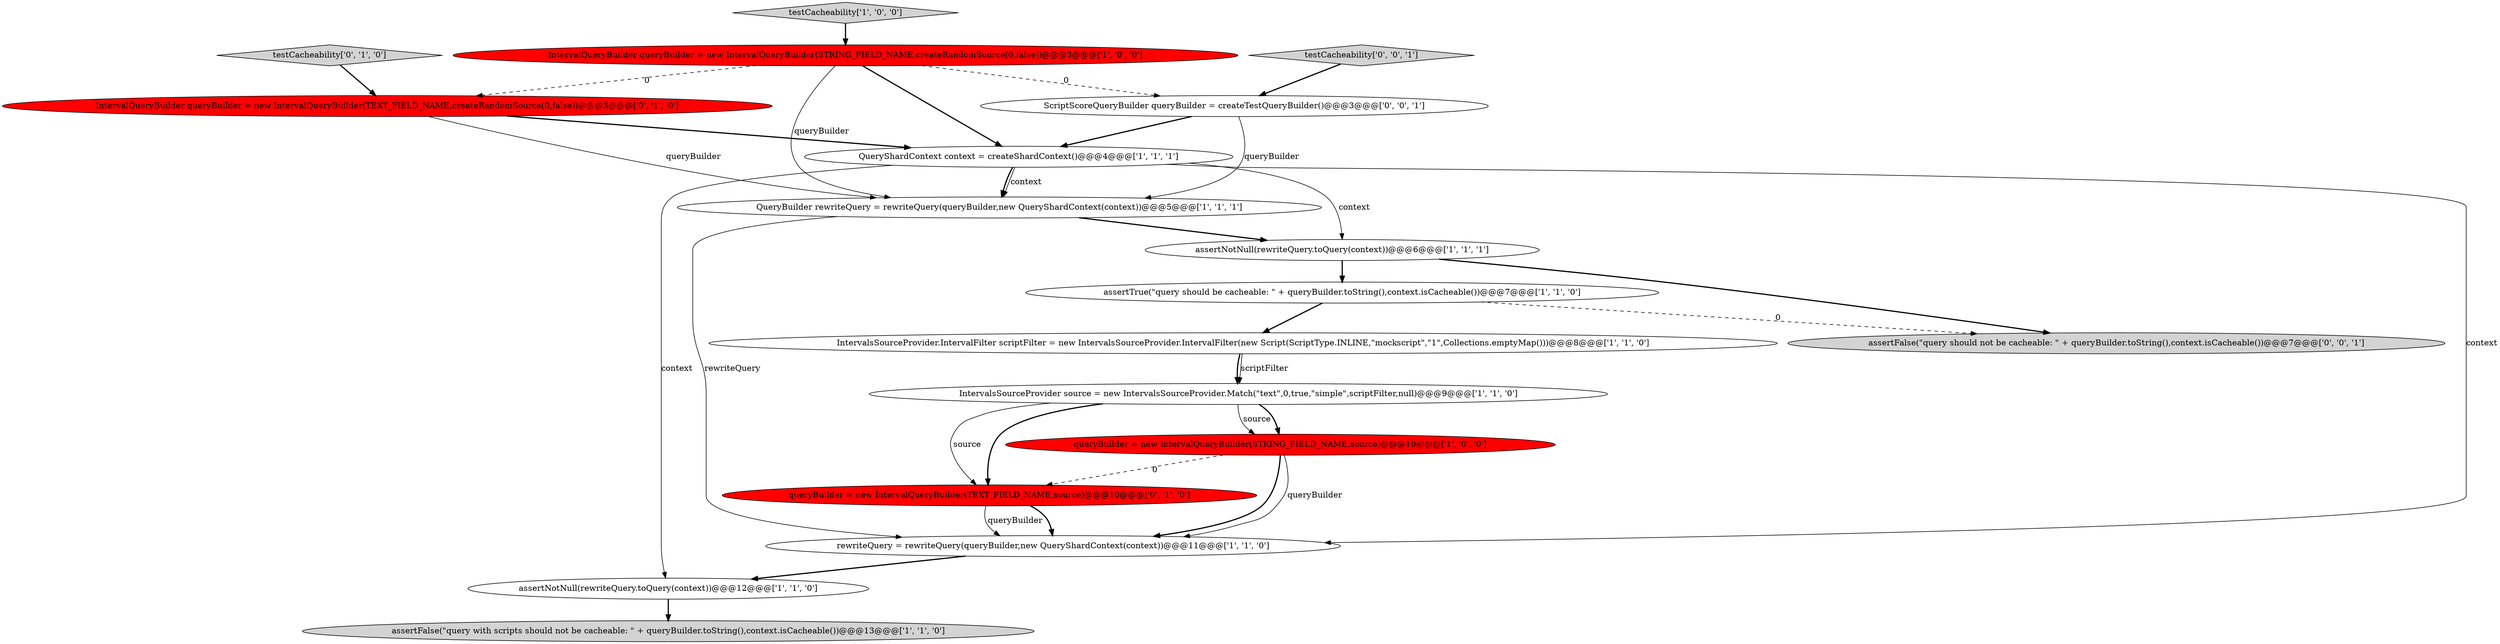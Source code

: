 digraph {
12 [style = filled, label = "queryBuilder = new IntervalQueryBuilder(TEXT_FIELD_NAME,source)@@@10@@@['0', '1', '0']", fillcolor = red, shape = ellipse image = "AAA1AAABBB2BBB"];
11 [style = filled, label = "assertTrue(\"query should be cacheable: \" + queryBuilder.toString(),context.isCacheable())@@@7@@@['1', '1', '0']", fillcolor = white, shape = ellipse image = "AAA0AAABBB1BBB"];
14 [style = filled, label = "IntervalQueryBuilder queryBuilder = new IntervalQueryBuilder(TEXT_FIELD_NAME,createRandomSource(0,false))@@@3@@@['0', '1', '0']", fillcolor = red, shape = ellipse image = "AAA1AAABBB2BBB"];
4 [style = filled, label = "assertNotNull(rewriteQuery.toQuery(context))@@@6@@@['1', '1', '1']", fillcolor = white, shape = ellipse image = "AAA0AAABBB1BBB"];
15 [style = filled, label = "testCacheability['0', '0', '1']", fillcolor = lightgray, shape = diamond image = "AAA0AAABBB3BBB"];
8 [style = filled, label = "testCacheability['1', '0', '0']", fillcolor = lightgray, shape = diamond image = "AAA0AAABBB1BBB"];
3 [style = filled, label = "QueryBuilder rewriteQuery = rewriteQuery(queryBuilder,new QueryShardContext(context))@@@5@@@['1', '1', '1']", fillcolor = white, shape = ellipse image = "AAA0AAABBB1BBB"];
9 [style = filled, label = "rewriteQuery = rewriteQuery(queryBuilder,new QueryShardContext(context))@@@11@@@['1', '1', '0']", fillcolor = white, shape = ellipse image = "AAA0AAABBB1BBB"];
17 [style = filled, label = "assertFalse(\"query should not be cacheable: \" + queryBuilder.toString(),context.isCacheable())@@@7@@@['0', '0', '1']", fillcolor = lightgray, shape = ellipse image = "AAA0AAABBB3BBB"];
16 [style = filled, label = "ScriptScoreQueryBuilder queryBuilder = createTestQueryBuilder()@@@3@@@['0', '0', '1']", fillcolor = white, shape = ellipse image = "AAA0AAABBB3BBB"];
13 [style = filled, label = "testCacheability['0', '1', '0']", fillcolor = lightgray, shape = diamond image = "AAA0AAABBB2BBB"];
2 [style = filled, label = "QueryShardContext context = createShardContext()@@@4@@@['1', '1', '1']", fillcolor = white, shape = ellipse image = "AAA0AAABBB1BBB"];
5 [style = filled, label = "assertNotNull(rewriteQuery.toQuery(context))@@@12@@@['1', '1', '0']", fillcolor = white, shape = ellipse image = "AAA0AAABBB1BBB"];
7 [style = filled, label = "queryBuilder = new IntervalQueryBuilder(STRING_FIELD_NAME,source)@@@10@@@['1', '0', '0']", fillcolor = red, shape = ellipse image = "AAA1AAABBB1BBB"];
1 [style = filled, label = "IntervalsSourceProvider.IntervalFilter scriptFilter = new IntervalsSourceProvider.IntervalFilter(new Script(ScriptType.INLINE,\"mockscript\",\"1\",Collections.emptyMap()))@@@8@@@['1', '1', '0']", fillcolor = white, shape = ellipse image = "AAA0AAABBB1BBB"];
10 [style = filled, label = "IntervalsSourceProvider source = new IntervalsSourceProvider.Match(\"text\",0,true,\"simple\",scriptFilter,null)@@@9@@@['1', '1', '0']", fillcolor = white, shape = ellipse image = "AAA0AAABBB1BBB"];
0 [style = filled, label = "assertFalse(\"query with scripts should not be cacheable: \" + queryBuilder.toString(),context.isCacheable())@@@13@@@['1', '1', '0']", fillcolor = lightgray, shape = ellipse image = "AAA0AAABBB1BBB"];
6 [style = filled, label = "IntervalQueryBuilder queryBuilder = new IntervalQueryBuilder(STRING_FIELD_NAME,createRandomSource(0,false))@@@3@@@['1', '0', '0']", fillcolor = red, shape = ellipse image = "AAA1AAABBB1BBB"];
4->17 [style = bold, label=""];
2->5 [style = solid, label="context"];
11->1 [style = bold, label=""];
10->7 [style = solid, label="source"];
6->3 [style = solid, label="queryBuilder"];
2->3 [style = bold, label=""];
10->12 [style = solid, label="source"];
8->6 [style = bold, label=""];
11->17 [style = dashed, label="0"];
6->14 [style = dashed, label="0"];
16->2 [style = bold, label=""];
12->9 [style = bold, label=""];
15->16 [style = bold, label=""];
3->4 [style = bold, label=""];
10->7 [style = bold, label=""];
12->9 [style = solid, label="queryBuilder"];
3->9 [style = solid, label="rewriteQuery"];
6->2 [style = bold, label=""];
7->9 [style = bold, label=""];
6->16 [style = dashed, label="0"];
1->10 [style = solid, label="scriptFilter"];
5->0 [style = bold, label=""];
2->4 [style = solid, label="context"];
14->3 [style = solid, label="queryBuilder"];
10->12 [style = bold, label=""];
2->3 [style = solid, label="context"];
9->5 [style = bold, label=""];
16->3 [style = solid, label="queryBuilder"];
7->12 [style = dashed, label="0"];
7->9 [style = solid, label="queryBuilder"];
14->2 [style = bold, label=""];
4->11 [style = bold, label=""];
1->10 [style = bold, label=""];
13->14 [style = bold, label=""];
2->9 [style = solid, label="context"];
}
